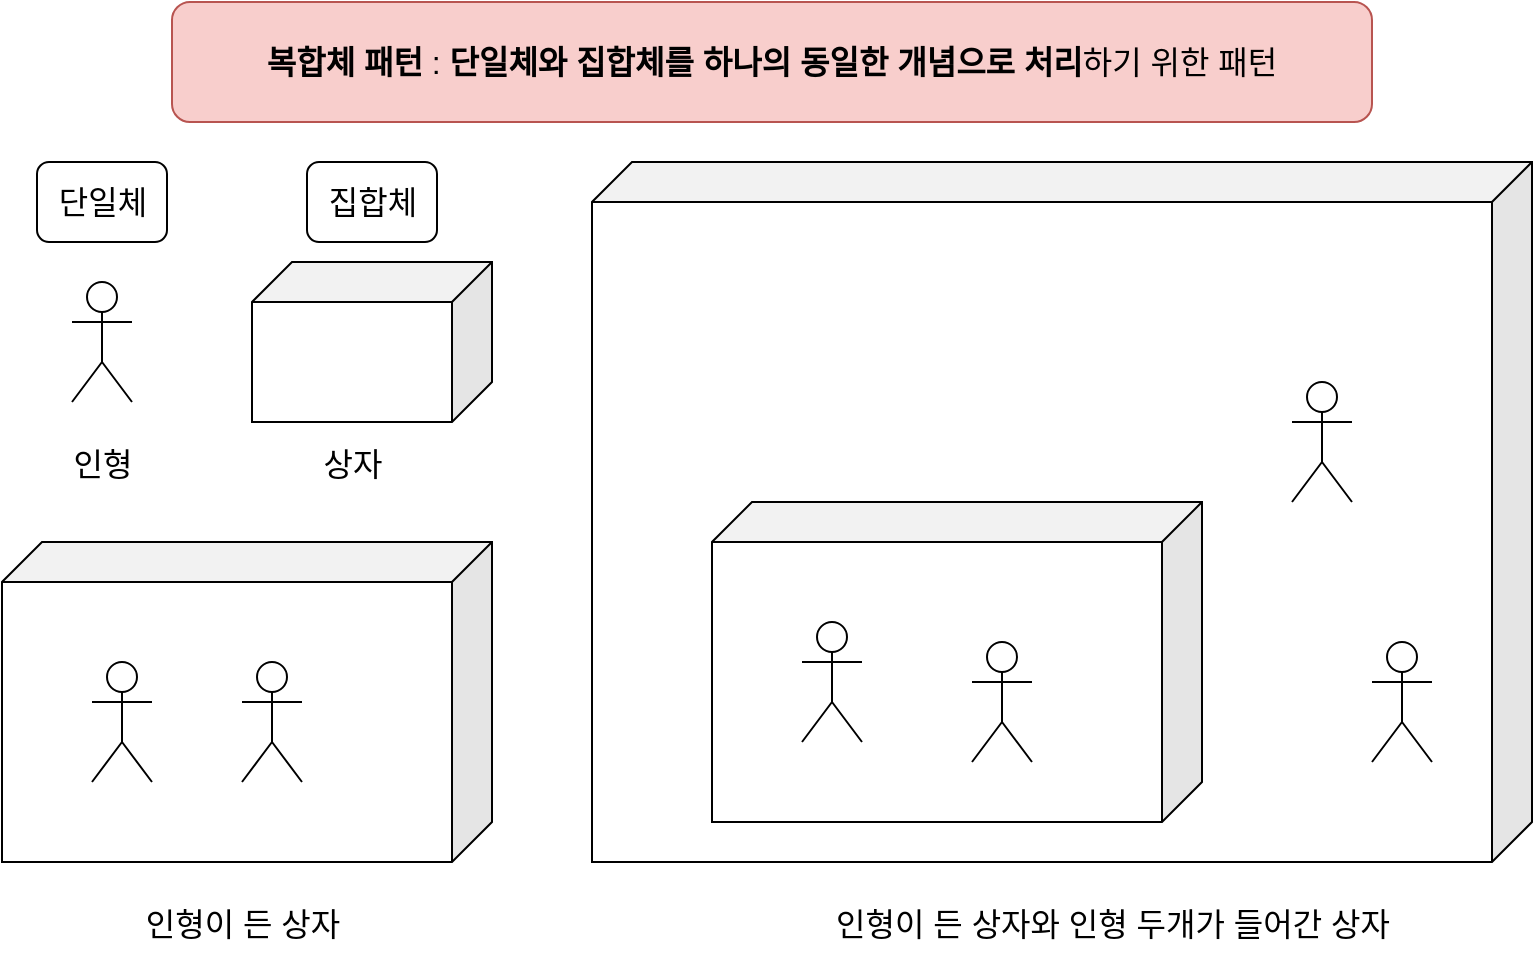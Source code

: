 <mxfile version="20.2.3" type="device" pages="2"><diagram id="VxY-x0FnyVYP0m_t_yG8" name="Description"><mxGraphModel dx="1106" dy="1210" grid="1" gridSize="10" guides="1" tooltips="1" connect="1" arrows="1" fold="1" page="1" pageScale="1" pageWidth="850" pageHeight="1100" math="0" shadow="0"><root><mxCell id="0"/><mxCell id="1" parent="0"/><mxCell id="u1-0Qjf6VeRgYV9rrhdf-1" value="" style="shape=cube;whiteSpace=wrap;html=1;boundedLbl=1;backgroundOutline=1;darkOpacity=0.05;darkOpacity2=0.1;fontSize=22;flipH=1;" vertex="1" parent="1"><mxGeometry x="280" y="300" width="120" height="80" as="geometry"/></mxCell><mxCell id="u1-0Qjf6VeRgYV9rrhdf-3" value="" style="shape=umlActor;verticalLabelPosition=bottom;verticalAlign=top;html=1;outlineConnect=0;fontSize=22;" vertex="1" parent="1"><mxGeometry x="190" y="310" width="30" height="60" as="geometry"/></mxCell><mxCell id="u1-0Qjf6VeRgYV9rrhdf-4" value="" style="shape=cube;whiteSpace=wrap;html=1;boundedLbl=1;backgroundOutline=1;darkOpacity=0.05;darkOpacity2=0.1;fontSize=22;flipH=1;" vertex="1" parent="1"><mxGeometry x="155" y="440" width="245" height="160" as="geometry"/></mxCell><mxCell id="u1-0Qjf6VeRgYV9rrhdf-5" value="" style="shape=umlActor;verticalLabelPosition=bottom;verticalAlign=top;html=1;outlineConnect=0;fontSize=22;" vertex="1" parent="1"><mxGeometry x="200" y="500" width="30" height="60" as="geometry"/></mxCell><mxCell id="u1-0Qjf6VeRgYV9rrhdf-6" value="" style="shape=umlActor;verticalLabelPosition=bottom;verticalAlign=top;html=1;outlineConnect=0;fontSize=22;" vertex="1" parent="1"><mxGeometry x="275" y="500" width="30" height="60" as="geometry"/></mxCell><mxCell id="u1-0Qjf6VeRgYV9rrhdf-7" value="" style="shape=cube;whiteSpace=wrap;html=1;boundedLbl=1;backgroundOutline=1;darkOpacity=0.05;darkOpacity2=0.1;fontSize=22;flipH=1;" vertex="1" parent="1"><mxGeometry x="450" y="250" width="470" height="350" as="geometry"/></mxCell><mxCell id="u1-0Qjf6VeRgYV9rrhdf-8" value="" style="shape=cube;whiteSpace=wrap;html=1;boundedLbl=1;backgroundOutline=1;darkOpacity=0.05;darkOpacity2=0.1;fontSize=22;flipH=1;" vertex="1" parent="1"><mxGeometry x="510" y="420" width="245" height="160" as="geometry"/></mxCell><mxCell id="u1-0Qjf6VeRgYV9rrhdf-9" value="" style="shape=umlActor;verticalLabelPosition=bottom;verticalAlign=top;html=1;outlineConnect=0;fontSize=22;" vertex="1" parent="1"><mxGeometry x="555" y="480" width="30" height="60" as="geometry"/></mxCell><mxCell id="u1-0Qjf6VeRgYV9rrhdf-10" value="" style="shape=umlActor;verticalLabelPosition=bottom;verticalAlign=top;html=1;outlineConnect=0;fontSize=22;" vertex="1" parent="1"><mxGeometry x="800" y="360" width="30" height="60" as="geometry"/></mxCell><mxCell id="u1-0Qjf6VeRgYV9rrhdf-11" value="" style="shape=umlActor;verticalLabelPosition=bottom;verticalAlign=top;html=1;outlineConnect=0;fontSize=22;" vertex="1" parent="1"><mxGeometry x="840" y="490" width="30" height="60" as="geometry"/></mxCell><mxCell id="u1-0Qjf6VeRgYV9rrhdf-12" value="" style="shape=umlActor;verticalLabelPosition=bottom;verticalAlign=top;html=1;outlineConnect=0;fontSize=22;" vertex="1" parent="1"><mxGeometry x="640" y="490" width="30" height="60" as="geometry"/></mxCell><mxCell id="u1-0Qjf6VeRgYV9rrhdf-13" value="&lt;font style=&quot;font-size: 16px;&quot;&gt;인형&lt;/font&gt;" style="text;html=1;align=center;verticalAlign=middle;resizable=0;points=[];autosize=1;strokeColor=none;fillColor=none;fontSize=22;" vertex="1" parent="1"><mxGeometry x="180" y="380" width="50" height="40" as="geometry"/></mxCell><mxCell id="u1-0Qjf6VeRgYV9rrhdf-14" value="&lt;font style=&quot;font-size: 16px;&quot;&gt;상자&lt;/font&gt;" style="text;html=1;align=center;verticalAlign=middle;resizable=0;points=[];autosize=1;strokeColor=none;fillColor=none;fontSize=22;" vertex="1" parent="1"><mxGeometry x="305" y="380" width="50" height="40" as="geometry"/></mxCell><mxCell id="u1-0Qjf6VeRgYV9rrhdf-15" value="&lt;font style=&quot;font-size: 16px;&quot;&gt;인형이 든 상자&lt;/font&gt;" style="text;html=1;align=center;verticalAlign=middle;resizable=0;points=[];autosize=1;strokeColor=none;fillColor=none;fontSize=22;" vertex="1" parent="1"><mxGeometry x="215" y="610" width="120" height="40" as="geometry"/></mxCell><mxCell id="u1-0Qjf6VeRgYV9rrhdf-16" value="&lt;font style=&quot;font-size: 16px;&quot;&gt;인형이 든 상자와 인형 두개가 들어간 상자&lt;/font&gt;" style="text;html=1;align=center;verticalAlign=middle;resizable=0;points=[];autosize=1;strokeColor=none;fillColor=none;fontSize=22;" vertex="1" parent="1"><mxGeometry x="565" y="610" width="290" height="40" as="geometry"/></mxCell><mxCell id="u1-0Qjf6VeRgYV9rrhdf-17" value="&lt;b&gt;복합체 패턴&lt;/b&gt; : &lt;b&gt;단일체와 집합체를 하나의 동일한 개념으로 처리&lt;/b&gt;하기 위한 패턴" style="rounded=1;whiteSpace=wrap;html=1;fontSize=16;fillColor=#f8cecc;strokeColor=#b85450;" vertex="1" parent="1"><mxGeometry x="240" y="170" width="600" height="60" as="geometry"/></mxCell><mxCell id="u1-0Qjf6VeRgYV9rrhdf-18" value="단일체" style="rounded=1;whiteSpace=wrap;html=1;fontSize=16;" vertex="1" parent="1"><mxGeometry x="172.5" y="250" width="65" height="40" as="geometry"/></mxCell><mxCell id="u1-0Qjf6VeRgYV9rrhdf-19" value="집합체" style="rounded=1;whiteSpace=wrap;html=1;fontSize=16;" vertex="1" parent="1"><mxGeometry x="307.5" y="250" width="65" height="40" as="geometry"/></mxCell></root></mxGraphModel></diagram><diagram id="wAzQxsK1mZlEQi4NC5cH" name="Composite"><mxGraphModel dx="1106" dy="1210" grid="1" gridSize="10" guides="1" tooltips="1" connect="1" arrows="1" fold="1" page="1" pageScale="1" pageWidth="850" pageHeight="1100" math="0" shadow="0"><root><mxCell id="0"/><mxCell id="1" parent="0"/><mxCell id="6uGe4P10Q4s0JAY4X_K2-1" value="Unit" style="swimlane;fontStyle=1;align=center;verticalAlign=top;childLayout=stackLayout;horizontal=1;startSize=26;horizontalStack=0;resizeParent=1;resizeParentMax=0;resizeLast=0;collapsible=1;marginBottom=0;" vertex="1" parent="1"><mxGeometry x="370" y="280" width="70" height="34" as="geometry"/></mxCell><mxCell id="6uGe4P10Q4s0JAY4X_K2-3" value="" style="line;strokeWidth=1;fillColor=none;align=left;verticalAlign=middle;spacingTop=-1;spacingLeft=3;spacingRight=3;rotatable=0;labelPosition=right;points=[];portConstraint=eastwest;" vertex="1" parent="6uGe4P10Q4s0JAY4X_K2-1"><mxGeometry y="26" width="70" height="8" as="geometry"/></mxCell><mxCell id="6uGe4P10Q4s0JAY4X_K2-5" value="Folder" style="swimlane;fontStyle=1;align=center;verticalAlign=top;childLayout=stackLayout;horizontal=1;startSize=26;horizontalStack=0;resizeParent=1;resizeParentMax=0;resizeLast=0;collapsible=1;marginBottom=0;" vertex="1" parent="1"><mxGeometry x="250" y="430" width="70" height="34" as="geometry"/></mxCell><mxCell id="6uGe4P10Q4s0JAY4X_K2-6" value="" style="line;strokeWidth=1;fillColor=none;align=left;verticalAlign=middle;spacingTop=-1;spacingLeft=3;spacingRight=3;rotatable=0;labelPosition=right;points=[];portConstraint=eastwest;" vertex="1" parent="6uGe4P10Q4s0JAY4X_K2-5"><mxGeometry y="26" width="70" height="8" as="geometry"/></mxCell><mxCell id="6uGe4P10Q4s0JAY4X_K2-7" value="File" style="swimlane;fontStyle=1;align=center;verticalAlign=top;childLayout=stackLayout;horizontal=1;startSize=26;horizontalStack=0;resizeParent=1;resizeParentMax=0;resizeLast=0;collapsible=1;marginBottom=0;" vertex="1" parent="1"><mxGeometry x="500" y="430" width="70" height="34" as="geometry"/></mxCell><mxCell id="6uGe4P10Q4s0JAY4X_K2-8" value="" style="line;strokeWidth=1;fillColor=none;align=left;verticalAlign=middle;spacingTop=-1;spacingLeft=3;spacingRight=3;rotatable=0;labelPosition=right;points=[];portConstraint=eastwest;" vertex="1" parent="6uGe4P10Q4s0JAY4X_K2-7"><mxGeometry y="26" width="70" height="8" as="geometry"/></mxCell><mxCell id="6uGe4P10Q4s0JAY4X_K2-9" value="Extends" style="endArrow=block;endSize=16;endFill=0;html=1;rounded=0;" edge="1" parent="1" source="6uGe4P10Q4s0JAY4X_K2-5" target="6uGe4P10Q4s0JAY4X_K2-1"><mxGeometry width="160" relative="1" as="geometry"><mxPoint x="340" y="610" as="sourcePoint"/><mxPoint x="500" y="610" as="targetPoint"/></mxGeometry></mxCell><mxCell id="6uGe4P10Q4s0JAY4X_K2-10" value="Extends" style="endArrow=block;endSize=16;endFill=0;html=1;rounded=0;" edge="1" parent="1" source="6uGe4P10Q4s0JAY4X_K2-7" target="6uGe4P10Q4s0JAY4X_K2-1"><mxGeometry width="160" relative="1" as="geometry"><mxPoint x="290.867" y="440" as="sourcePoint"/><mxPoint x="399.133" y="324" as="targetPoint"/></mxGeometry></mxCell><mxCell id="6uGe4P10Q4s0JAY4X_K2-15" value="" style="curved=1;endArrow=none;html=1;rounded=0;endFill=0;startArrow=diamondThin;startFill=0;strokeWidth=1;endSize=6;startSize=17;" edge="1" parent="1" source="6uGe4P10Q4s0JAY4X_K2-5" target="6uGe4P10Q4s0JAY4X_K2-1"><mxGeometry width="50" height="50" relative="1" as="geometry"><mxPoint x="170" y="290" as="sourcePoint"/><mxPoint x="220" y="240" as="targetPoint"/><Array as="points"><mxPoint x="250" y="340"/><mxPoint x="300" y="280"/></Array></mxGeometry></mxCell><mxCell id="6uGe4P10Q4s0JAY4X_K2-16" value="&lt;font style=&quot;font-size: 22px;&quot;&gt;*&lt;/font&gt;" style="text;html=1;align=center;verticalAlign=middle;resizable=0;points=[];autosize=1;strokeColor=none;fillColor=none;" vertex="1" parent="1"><mxGeometry x="335" y="260" width="30" height="40" as="geometry"/></mxCell></root></mxGraphModel></diagram></mxfile>